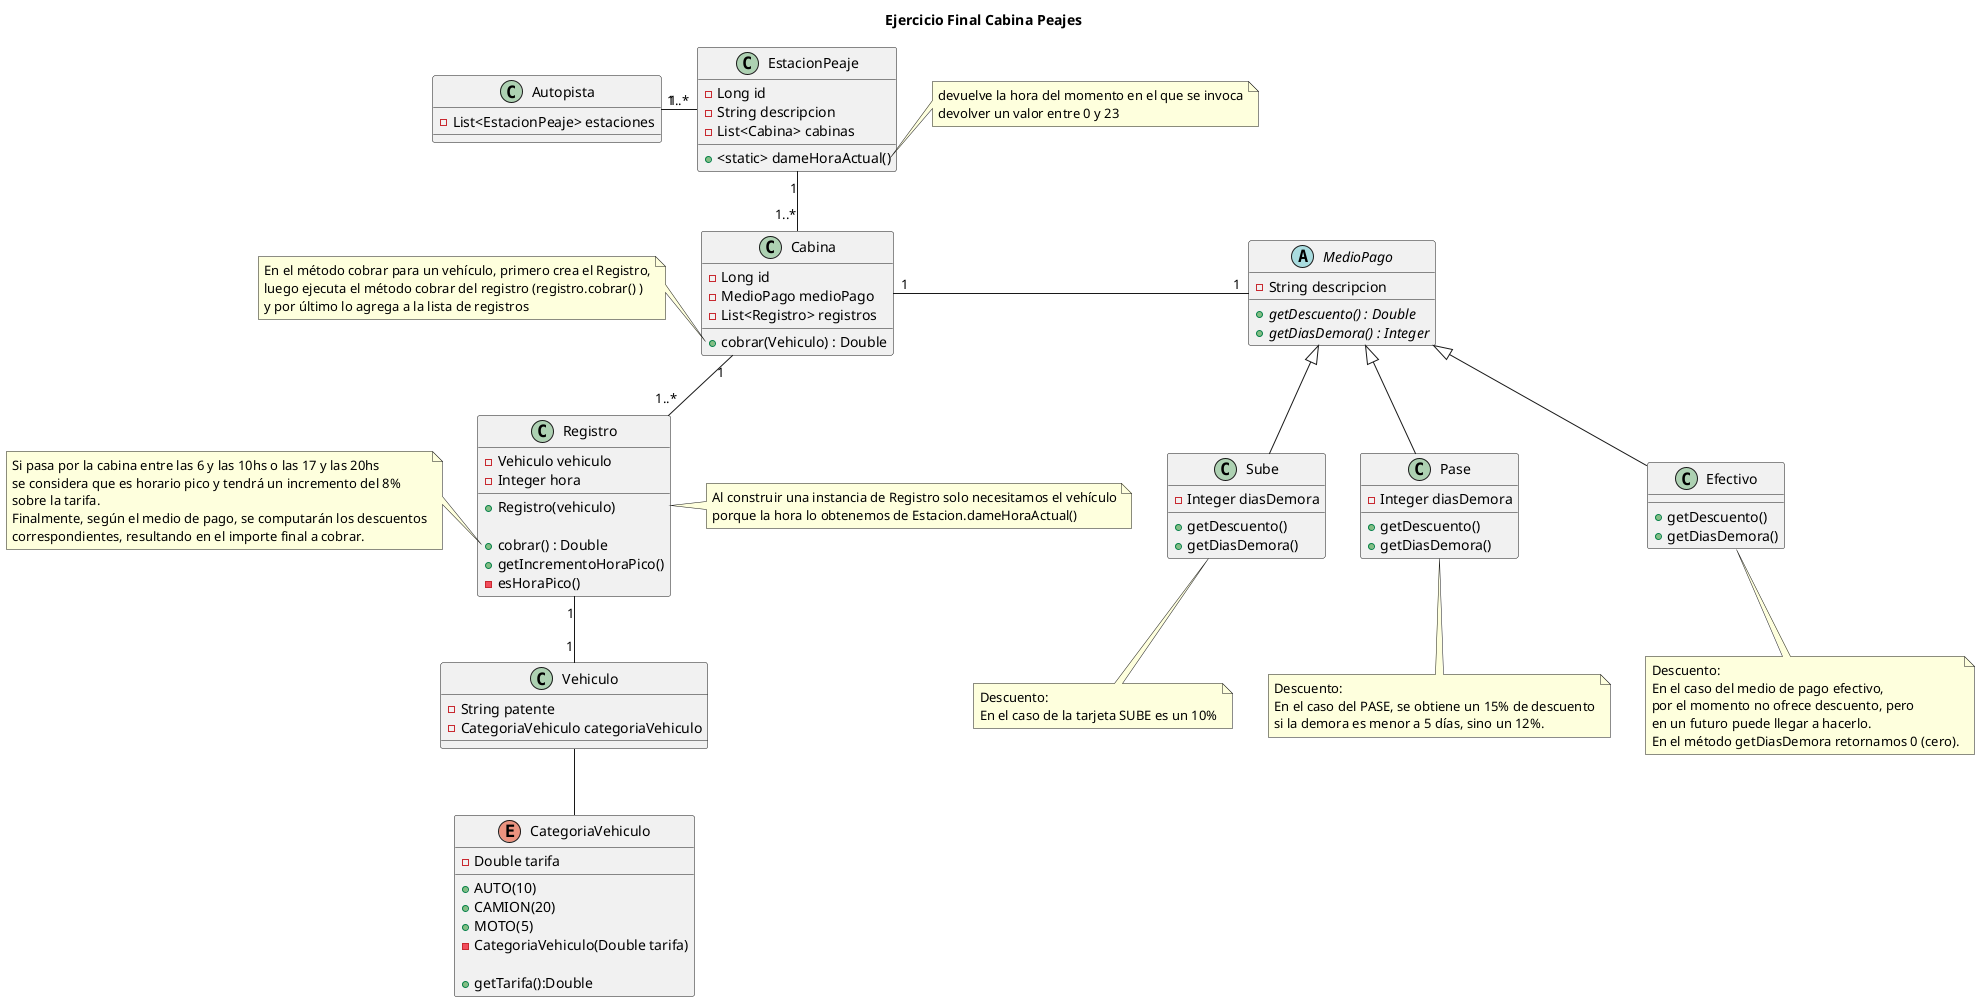 @startuml

Title Ejercicio Final Cabina Peajes

class Autopista {
	- List<EstacionPeaje> estaciones
}

class EstacionPeaje {
	- Long id
	- String descripcion
	- List<Cabina> cabinas

	+ <static> dameHoraActual()
}

note right of EstacionPeaje::dameHoraActual
devuelve la hora del momento en el que se invoca
devolver un valor entre 0 y 23
end note

class Cabina {
	- Long id
	- MedioPago medioPago
	- List<Registro> registros

	+ cobrar(Vehiculo) : Double

}
note left of Cabina::cobrar
En el método cobrar para un vehículo, primero crea el Registro,
luego ejecuta el método cobrar del registro (registro.cobrar() )
y por último lo agrega a la lista de registros
end note

abstract class MedioPago {
	- String descripcion

	+ {abstract} getDescuento() : Double
	+ {abstract} getDiasDemora() : Integer

}

class Sube {
	- Integer diasDemora

	+ getDescuento()
	+ getDiasDemora()
}
note bottom of Sube
Descuento:
En el caso de la tarjeta SUBE es un 10%
end note


class Pase {
	- Integer diasDemora

	+ getDescuento()
	+ getDiasDemora()
}
note bottom of Pase
Descuento:
En el caso del PASE, se obtiene un 15% de descuento
si la demora es menor a 5 días, sino un 12%.
end note

class Efectivo {
	+ getDescuento()
	+ getDiasDemora()
}
note bottom of Efectivo
Descuento:
En el caso del medio de pago efectivo,
por el momento no ofrece descuento, pero
en un futuro puede llegar a hacerlo.
En el método getDiasDemora retornamos 0 (cero).
end note

class Vehiculo {
	- String patente
	- CategoriaVehiculo categoriaVehiculo
}

enum CategoriaVehiculo {
	+ AUTO(10)
	+ CAMION(20)
	+ MOTO(5)

	- Double tarifa

	- CategoriaVehiculo(Double tarifa)

	+ getTarifa():Double
}


class Registro {
	- Vehiculo vehiculo
	- Integer hora

	+ Registro(vehiculo)

	+ cobrar() : Double
	+ getIncrementoHoraPico()
	- esHoraPico()
}
note right of Registro
Al construir una instancia de Registro solo necesitamos el vehículo
porque la hora lo obtenemos de Estacion.dameHoraActual()
end note

note left of Registro::cobrar
Si pasa por la cabina entre las 6 y las 10hs o las 17 y las 20hs
se considera que es horario pico y tendrá un incremento del 8%
sobre la tarifa.
Finalmente, según el medio de pago, se computarán los descuentos
correspondientes, resultando en el importe final a cobrar.
end note


'abstract class Vehiculo1 {
'	String Patente
'	{abstract} getTarifa
'}

'class Auto {
'	TARIFA = 10
'	getTarifa
'}

'class Camion {
'	TARIFA = 20
'	getTarifa
'}

'class Moto {
'	TARIFA = 5
'	getTarifa
'}

'Vehiculo1 <|-- Auto
'Vehiculo1 <|-- Camion
'Vehiculo1 <|-- Moto



Autopista "1" --right "1..*" EstacionPeaje
EstacionPeaje "1" -- "1..*" Cabina
Cabina "1" --right  "1" MedioPago

MedioPago <|-- Sube
MedioPago <|-- Pase
MedioPago <|-- Efectivo

Cabina "1" -- "1..*" Registro
Registro "1" -- "1" Vehiculo

Vehiculo -- CategoriaVehiculo
@enduml
